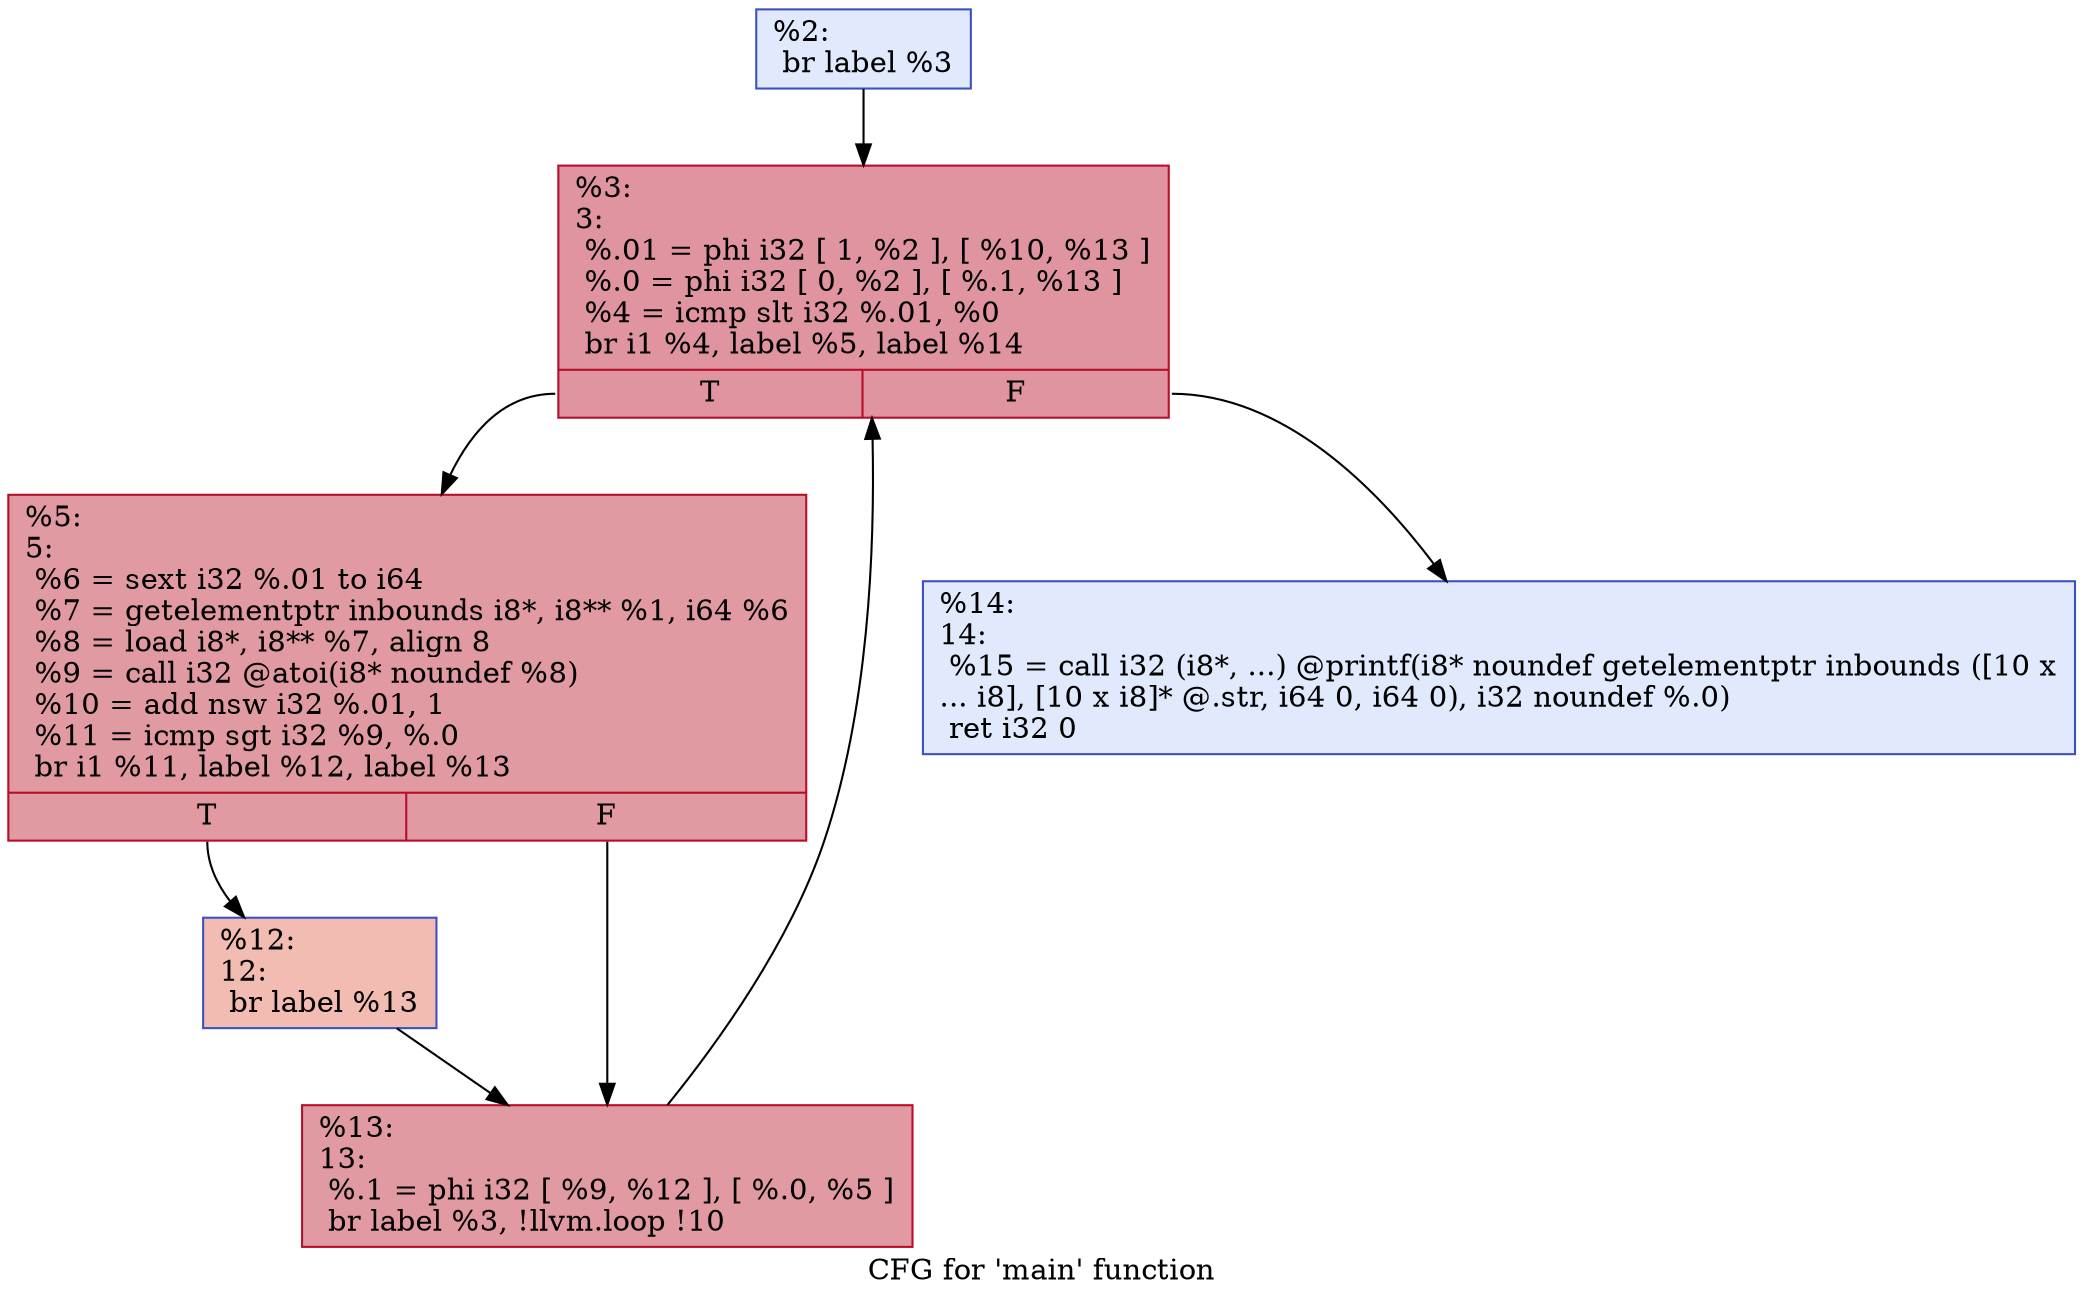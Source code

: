 digraph "CFG for 'main' function" {
	label="CFG for 'main' function";

	Node0x6000007cec00 [shape=record,color="#3d50c3ff", style=filled, fillcolor="#b9d0f970",label="{%2:\l  br label %3\l}"];
	Node0x6000007cec00 -> Node0x6000007cec40;
	Node0x6000007cec40 [shape=record,color="#b70d28ff", style=filled, fillcolor="#b70d2870",label="{%3:\l3:                                                \l  %.01 = phi i32 [ 1, %2 ], [ %10, %13 ]\l  %.0 = phi i32 [ 0, %2 ], [ %.1, %13 ]\l  %4 = icmp slt i32 %.01, %0\l  br i1 %4, label %5, label %14\l|{<s0>T|<s1>F}}"];
	Node0x6000007cec40:s0 -> Node0x6000007ced80;
	Node0x6000007cec40:s1 -> Node0x6000007cee00;
	Node0x6000007ced80 [shape=record,color="#b70d28ff", style=filled, fillcolor="#bb1b2c70",label="{%5:\l5:                                                \l  %6 = sext i32 %.01 to i64\l  %7 = getelementptr inbounds i8*, i8** %1, i64 %6\l  %8 = load i8*, i8** %7, align 8\l  %9 = call i32 @atoi(i8* noundef %8)\l  %10 = add nsw i32 %.01, 1\l  %11 = icmp sgt i32 %9, %.0\l  br i1 %11, label %12, label %13\l|{<s0>T|<s1>F}}"];
	Node0x6000007ced80:s0 -> Node0x6000007cec80;
	Node0x6000007ced80:s1 -> Node0x6000007cecc0;
	Node0x6000007cec80 [shape=record,color="#3d50c3ff", style=filled, fillcolor="#e1675170",label="{%12:\l12:                                               \l  br label %13\l}"];
	Node0x6000007cec80 -> Node0x6000007cecc0;
	Node0x6000007cecc0 [shape=record,color="#b70d28ff", style=filled, fillcolor="#bb1b2c70",label="{%13:\l13:                                               \l  %.1 = phi i32 [ %9, %12 ], [ %.0, %5 ]\l  br label %3, !llvm.loop !10\l}"];
	Node0x6000007cecc0 -> Node0x6000007cec40;
	Node0x6000007cee00 [shape=record,color="#3d50c3ff", style=filled, fillcolor="#b9d0f970",label="{%14:\l14:                                               \l  %15 = call i32 (i8*, ...) @printf(i8* noundef getelementptr inbounds ([10 x\l... i8], [10 x i8]* @.str, i64 0, i64 0), i32 noundef %.0)\l  ret i32 0\l}"];
}
